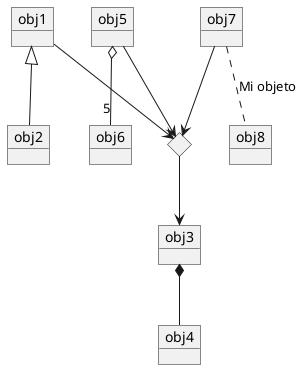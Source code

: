 @startuml diagrama16

diamond dia
object obj1
object obj2
object obj3
object obj4
object obj5
object obj6
object obj7
object obj8

obj1 <|-- obj2
obj3 *-- obj4
obj5 o-- "5" obj6
obj7 .. obj8 : "Mi objeto"

obj1 --> dia
dia --> obj3
obj5 --> dia
obj7 --> dia



@enduml